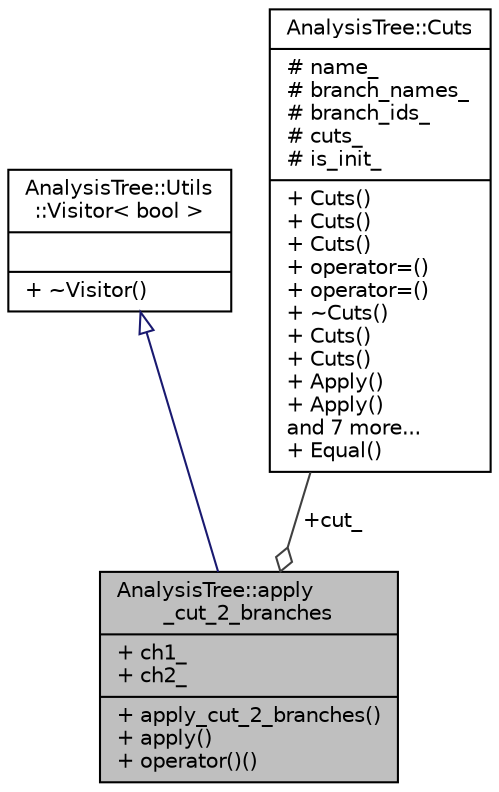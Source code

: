 digraph "AnalysisTree::apply_cut_2_branches"
{
  edge [fontname="Helvetica",fontsize="10",labelfontname="Helvetica",labelfontsize="10"];
  node [fontname="Helvetica",fontsize="10",shape=record];
  Node1 [label="{AnalysisTree::apply\l_cut_2_branches\n|+ ch1_\l+ ch2_\l|+ apply_cut_2_branches()\l+ apply()\l+ operator()()\l}",height=0.2,width=0.4,color="black", fillcolor="grey75", style="filled", fontcolor="black"];
  Node2 -> Node1 [dir="back",color="midnightblue",fontsize="10",style="solid",arrowtail="onormal",fontname="Helvetica"];
  Node2 [label="{AnalysisTree::Utils\l::Visitor\< bool \>\n||+ ~Visitor()\l}",height=0.2,width=0.4,color="black", fillcolor="white", style="filled",URL="$df/d32/structAnalysisTree_1_1Utils_1_1Visitor.html"];
  Node3 -> Node1 [color="grey25",fontsize="10",style="solid",label=" +cut_" ,arrowhead="odiamond",fontname="Helvetica"];
  Node3 [label="{AnalysisTree::Cuts\n|# name_\l# branch_names_\l# branch_ids_\l# cuts_\l# is_init_\l|+ Cuts()\l+ Cuts()\l+ Cuts()\l+ operator=()\l+ operator=()\l+ ~Cuts()\l+ Cuts()\l+ Cuts()\l+ Apply()\l+ Apply()\land 7 more...\l+ Equal()\l}",height=0.2,width=0.4,color="black", fillcolor="white", style="filled",URL="$d5/dce/classAnalysisTree_1_1Cuts.html",tooltip="Cuts holds list of SimpleCuts and provides Apply function which subsequently applies cuts..."];
}
